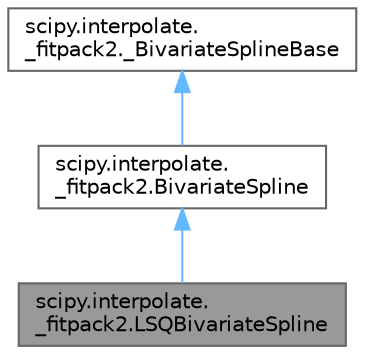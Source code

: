 digraph "scipy.interpolate._fitpack2.LSQBivariateSpline"
{
 // LATEX_PDF_SIZE
  bgcolor="transparent";
  edge [fontname=Helvetica,fontsize=10,labelfontname=Helvetica,labelfontsize=10];
  node [fontname=Helvetica,fontsize=10,shape=box,height=0.2,width=0.4];
  Node1 [id="Node000001",label="scipy.interpolate.\l_fitpack2.LSQBivariateSpline",height=0.2,width=0.4,color="gray40", fillcolor="grey60", style="filled", fontcolor="black",tooltip=" "];
  Node2 -> Node1 [id="edge1_Node000001_Node000002",dir="back",color="steelblue1",style="solid",tooltip=" "];
  Node2 [id="Node000002",label="scipy.interpolate.\l_fitpack2.BivariateSpline",height=0.2,width=0.4,color="gray40", fillcolor="white", style="filled",URL="$dc/def/classscipy_1_1interpolate_1_1__fitpack2_1_1BivariateSpline.html",tooltip=" "];
  Node3 -> Node2 [id="edge2_Node000002_Node000003",dir="back",color="steelblue1",style="solid",tooltip=" "];
  Node3 [id="Node000003",label="scipy.interpolate.\l_fitpack2._BivariateSplineBase",height=0.2,width=0.4,color="gray40", fillcolor="white", style="filled",URL="$d5/d53/classscipy_1_1interpolate_1_1__fitpack2_1_1__BivariateSplineBase.html",tooltip=" "];
}
